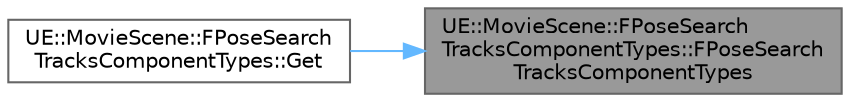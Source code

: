 digraph "UE::MovieScene::FPoseSearchTracksComponentTypes::FPoseSearchTracksComponentTypes"
{
 // INTERACTIVE_SVG=YES
 // LATEX_PDF_SIZE
  bgcolor="transparent";
  edge [fontname=Helvetica,fontsize=10,labelfontname=Helvetica,labelfontsize=10];
  node [fontname=Helvetica,fontsize=10,shape=box,height=0.2,width=0.4];
  rankdir="RL";
  Node1 [id="Node000001",label="UE::MovieScene::FPoseSearch\lTracksComponentTypes::FPoseSearch\lTracksComponentTypes",height=0.2,width=0.4,color="gray40", fillcolor="grey60", style="filled", fontcolor="black",tooltip=" "];
  Node1 -> Node2 [id="edge1_Node000001_Node000002",dir="back",color="steelblue1",style="solid",tooltip=" "];
  Node2 [id="Node000002",label="UE::MovieScene::FPoseSearch\lTracksComponentTypes::Get",height=0.2,width=0.4,color="grey40", fillcolor="white", style="filled",URL="$d4/ddc/structUE_1_1MovieScene_1_1FPoseSearchTracksComponentTypes.html#a98e5c982901ce6897534b6eda2dfc901",tooltip=" "];
}
